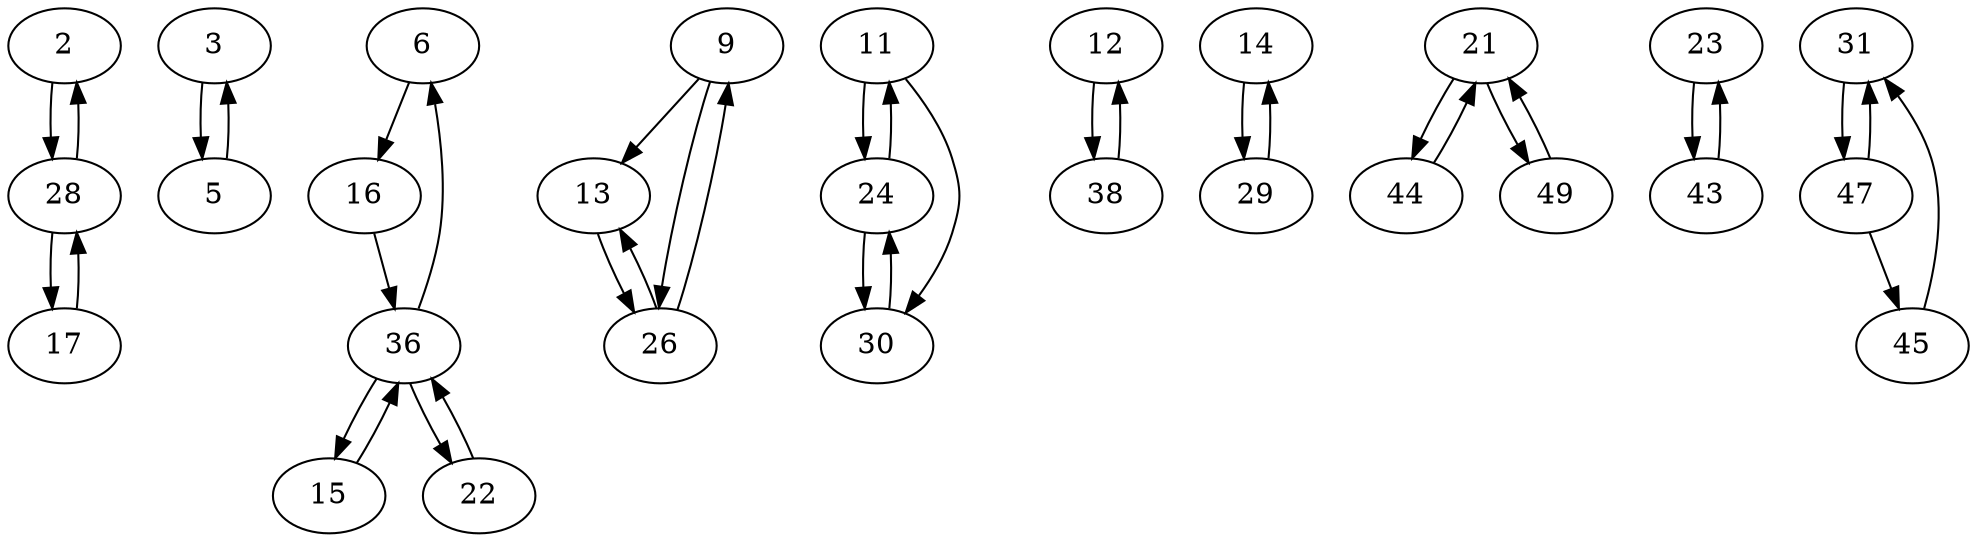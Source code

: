 digraph G {
  2 -> 28;
  3 -> 5;
  5 -> 3;
  6 -> 16;
  9 -> 13;
  9 -> 26;
  11 -> 24;
  11 -> 30;
  12 -> 38;
  13 -> 26;
  14 -> 29;
  15 -> 36;
  16 -> 36;
  17 -> 28;
  21 -> 44;
  21 -> 49;
  22 -> 36;
  23 -> 43;
  24 -> 11;
  24 -> 30;
  26 -> 9;
  26 -> 13;
  28 -> 2;
  28 -> 17;
  29 -> 14;
  30 -> 24;
  31 -> 47;
  36 -> 6;
  36 -> 15;
  36 -> 22;
  38 -> 12;
  43 -> 23;
  44 -> 21;
  45 -> 31;
  47 -> 31;
  47 -> 45;
  49 -> 21;
}